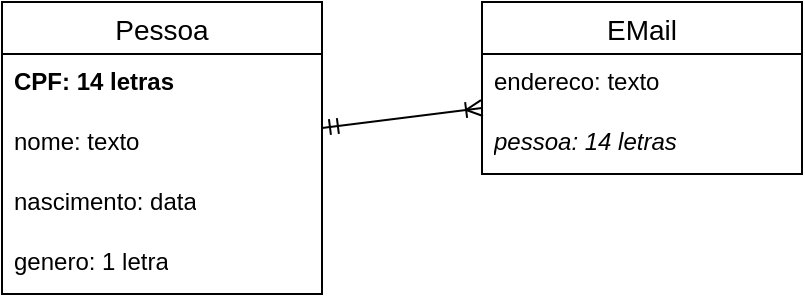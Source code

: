 <mxfile version="26.1.1">
  <diagram name="Página-1" id="_bGqFDqI5qvBYty1sdPP">
    <mxGraphModel dx="522" dy="418" grid="1" gridSize="10" guides="1" tooltips="1" connect="1" arrows="1" fold="1" page="1" pageScale="1" pageWidth="827" pageHeight="1169" math="0" shadow="0">
      <root>
        <mxCell id="0" />
        <mxCell id="1" parent="0" />
        <mxCell id="SrWEMql-oGL_0bgXQahk-1" value="Pessoa" style="swimlane;fontStyle=0;childLayout=stackLayout;horizontal=1;startSize=26;horizontalStack=0;resizeParent=1;resizeParentMax=0;resizeLast=0;collapsible=1;marginBottom=0;align=center;fontSize=14;" vertex="1" parent="1">
          <mxGeometry x="40" y="40" width="160" height="146" as="geometry" />
        </mxCell>
        <mxCell id="SrWEMql-oGL_0bgXQahk-2" value="&lt;b&gt;CPF: 14 letras&lt;br&gt;&lt;/b&gt;" style="text;strokeColor=none;fillColor=none;spacingLeft=4;spacingRight=4;overflow=hidden;rotatable=0;points=[[0,0.5],[1,0.5]];portConstraint=eastwest;fontSize=12;whiteSpace=wrap;html=1;" vertex="1" parent="SrWEMql-oGL_0bgXQahk-1">
          <mxGeometry y="26" width="160" height="30" as="geometry" />
        </mxCell>
        <mxCell id="SrWEMql-oGL_0bgXQahk-3" value="nome: texto" style="text;strokeColor=none;fillColor=none;spacingLeft=4;spacingRight=4;overflow=hidden;rotatable=0;points=[[0,0.5],[1,0.5]];portConstraint=eastwest;fontSize=12;whiteSpace=wrap;html=1;" vertex="1" parent="SrWEMql-oGL_0bgXQahk-1">
          <mxGeometry y="56" width="160" height="30" as="geometry" />
        </mxCell>
        <mxCell id="SrWEMql-oGL_0bgXQahk-4" value="nascimento: data" style="text;strokeColor=none;fillColor=none;spacingLeft=4;spacingRight=4;overflow=hidden;rotatable=0;points=[[0,0.5],[1,0.5]];portConstraint=eastwest;fontSize=12;whiteSpace=wrap;html=1;" vertex="1" parent="SrWEMql-oGL_0bgXQahk-1">
          <mxGeometry y="86" width="160" height="30" as="geometry" />
        </mxCell>
        <mxCell id="SrWEMql-oGL_0bgXQahk-5" value="genero: 1 letra" style="text;strokeColor=none;fillColor=none;spacingLeft=4;spacingRight=4;overflow=hidden;rotatable=0;points=[[0,0.5],[1,0.5]];portConstraint=eastwest;fontSize=12;whiteSpace=wrap;html=1;" vertex="1" parent="SrWEMql-oGL_0bgXQahk-1">
          <mxGeometry y="116" width="160" height="30" as="geometry" />
        </mxCell>
        <mxCell id="SrWEMql-oGL_0bgXQahk-6" value="EMail" style="swimlane;fontStyle=0;childLayout=stackLayout;horizontal=1;startSize=26;horizontalStack=0;resizeParent=1;resizeParentMax=0;resizeLast=0;collapsible=1;marginBottom=0;align=center;fontSize=14;" vertex="1" parent="1">
          <mxGeometry x="280" y="40" width="160" height="86" as="geometry" />
        </mxCell>
        <mxCell id="SrWEMql-oGL_0bgXQahk-7" value="endereco: texto" style="text;strokeColor=none;fillColor=none;spacingLeft=4;spacingRight=4;overflow=hidden;rotatable=0;points=[[0,0.5],[1,0.5]];portConstraint=eastwest;fontSize=12;whiteSpace=wrap;html=1;" vertex="1" parent="SrWEMql-oGL_0bgXQahk-6">
          <mxGeometry y="26" width="160" height="30" as="geometry" />
        </mxCell>
        <mxCell id="SrWEMql-oGL_0bgXQahk-12" value="&lt;i&gt;pessoa: 14 letras&lt;br&gt;&lt;/i&gt;" style="text;strokeColor=none;fillColor=none;spacingLeft=4;spacingRight=4;overflow=hidden;rotatable=0;points=[[0,0.5],[1,0.5]];portConstraint=eastwest;fontSize=12;whiteSpace=wrap;html=1;" vertex="1" parent="SrWEMql-oGL_0bgXQahk-6">
          <mxGeometry y="56" width="160" height="30" as="geometry" />
        </mxCell>
        <mxCell id="SrWEMql-oGL_0bgXQahk-11" value="" style="fontSize=12;html=1;endArrow=ERoneToMany;startArrow=ERmandOne;rounded=0;endFill=0;" edge="1" parent="1" source="SrWEMql-oGL_0bgXQahk-1" target="SrWEMql-oGL_0bgXQahk-6">
          <mxGeometry width="100" height="100" relative="1" as="geometry">
            <mxPoint x="360" y="430" as="sourcePoint" />
            <mxPoint x="460" y="330" as="targetPoint" />
          </mxGeometry>
        </mxCell>
      </root>
    </mxGraphModel>
  </diagram>
</mxfile>
